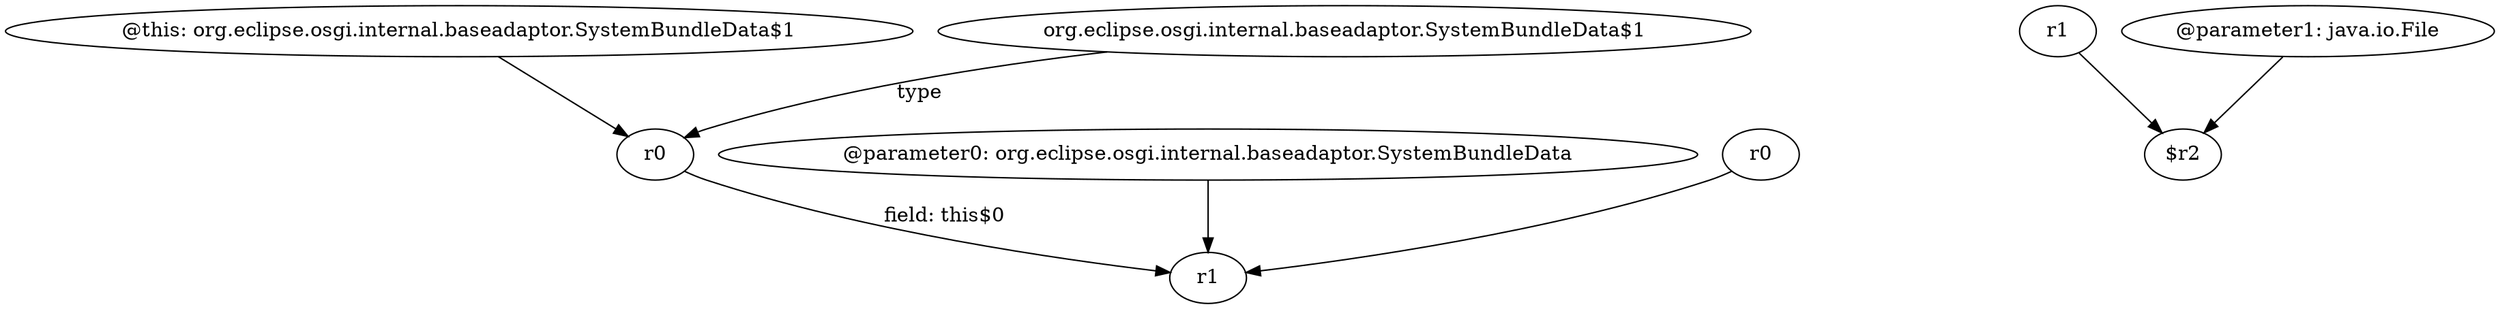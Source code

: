 digraph g {
0[label="@this: org.eclipse.osgi.internal.baseadaptor.SystemBundleData$1"]
1[label="r0"]
0->1[label=""]
2[label="r1"]
1->2[label="field: this$0"]
3[label="@parameter0: org.eclipse.osgi.internal.baseadaptor.SystemBundleData"]
3->2[label=""]
4[label="org.eclipse.osgi.internal.baseadaptor.SystemBundleData$1"]
4->1[label="type"]
5[label="r0"]
5->2[label=""]
6[label="r1"]
7[label="$r2"]
6->7[label=""]
8[label="@parameter1: java.io.File"]
8->7[label=""]
}